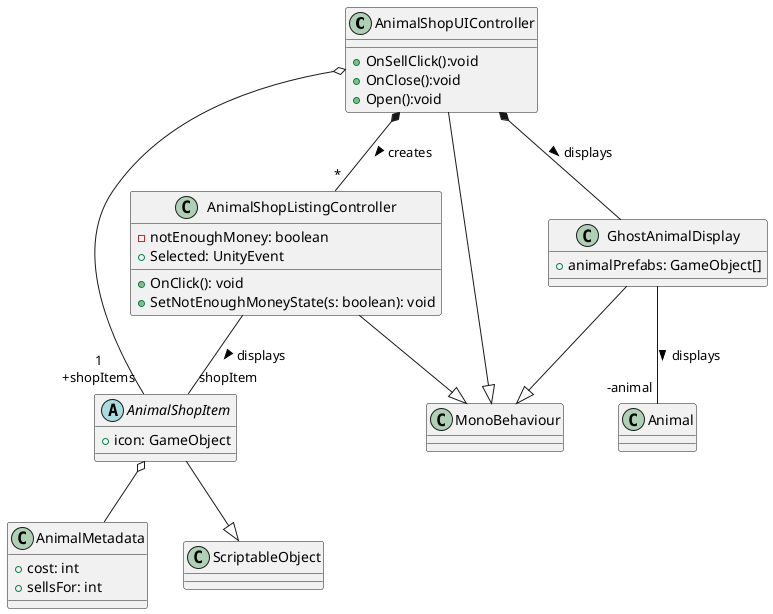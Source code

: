 @startuml
class AnimalShopUIController{
    +OnSellClick():void
    +OnClose():void
    +Open():void
}

class AnimalShopListingController{
    -notEnoughMoney: boolean
    +Selected: UnityEvent
    +OnClick(): void
    +SetNotEnoughMoneyState(s: boolean): void
}

class GhostAnimalDisplay{
    +animalPrefabs: GameObject[]
}

abstract class AnimalShopItem{
    +icon: GameObject
}

class AnimalMetadata{
    +cost: int
    +sellsFor: int
}

AnimalShopItem --|> ScriptableObject
AnimalShopUIController --|> MonoBehaviour
AnimalShopListingController --|> MonoBehaviour
GhostAnimalDisplay  --|> MonoBehaviour
AnimalShopUIController  o-- "1\n+shopItems" AnimalShopItem

AnimalShopUIController *-- "*" AnimalShopListingController : creates >

AnimalShopListingController -- "shopItem" AnimalShopItem : displays >

GhostAnimalDisplay -- "-animal" Animal: displays >

AnimalShopItem o-- AnimalMetadata

AnimalShopUIController *-- GhostAnimalDisplay : displays >
@enduml